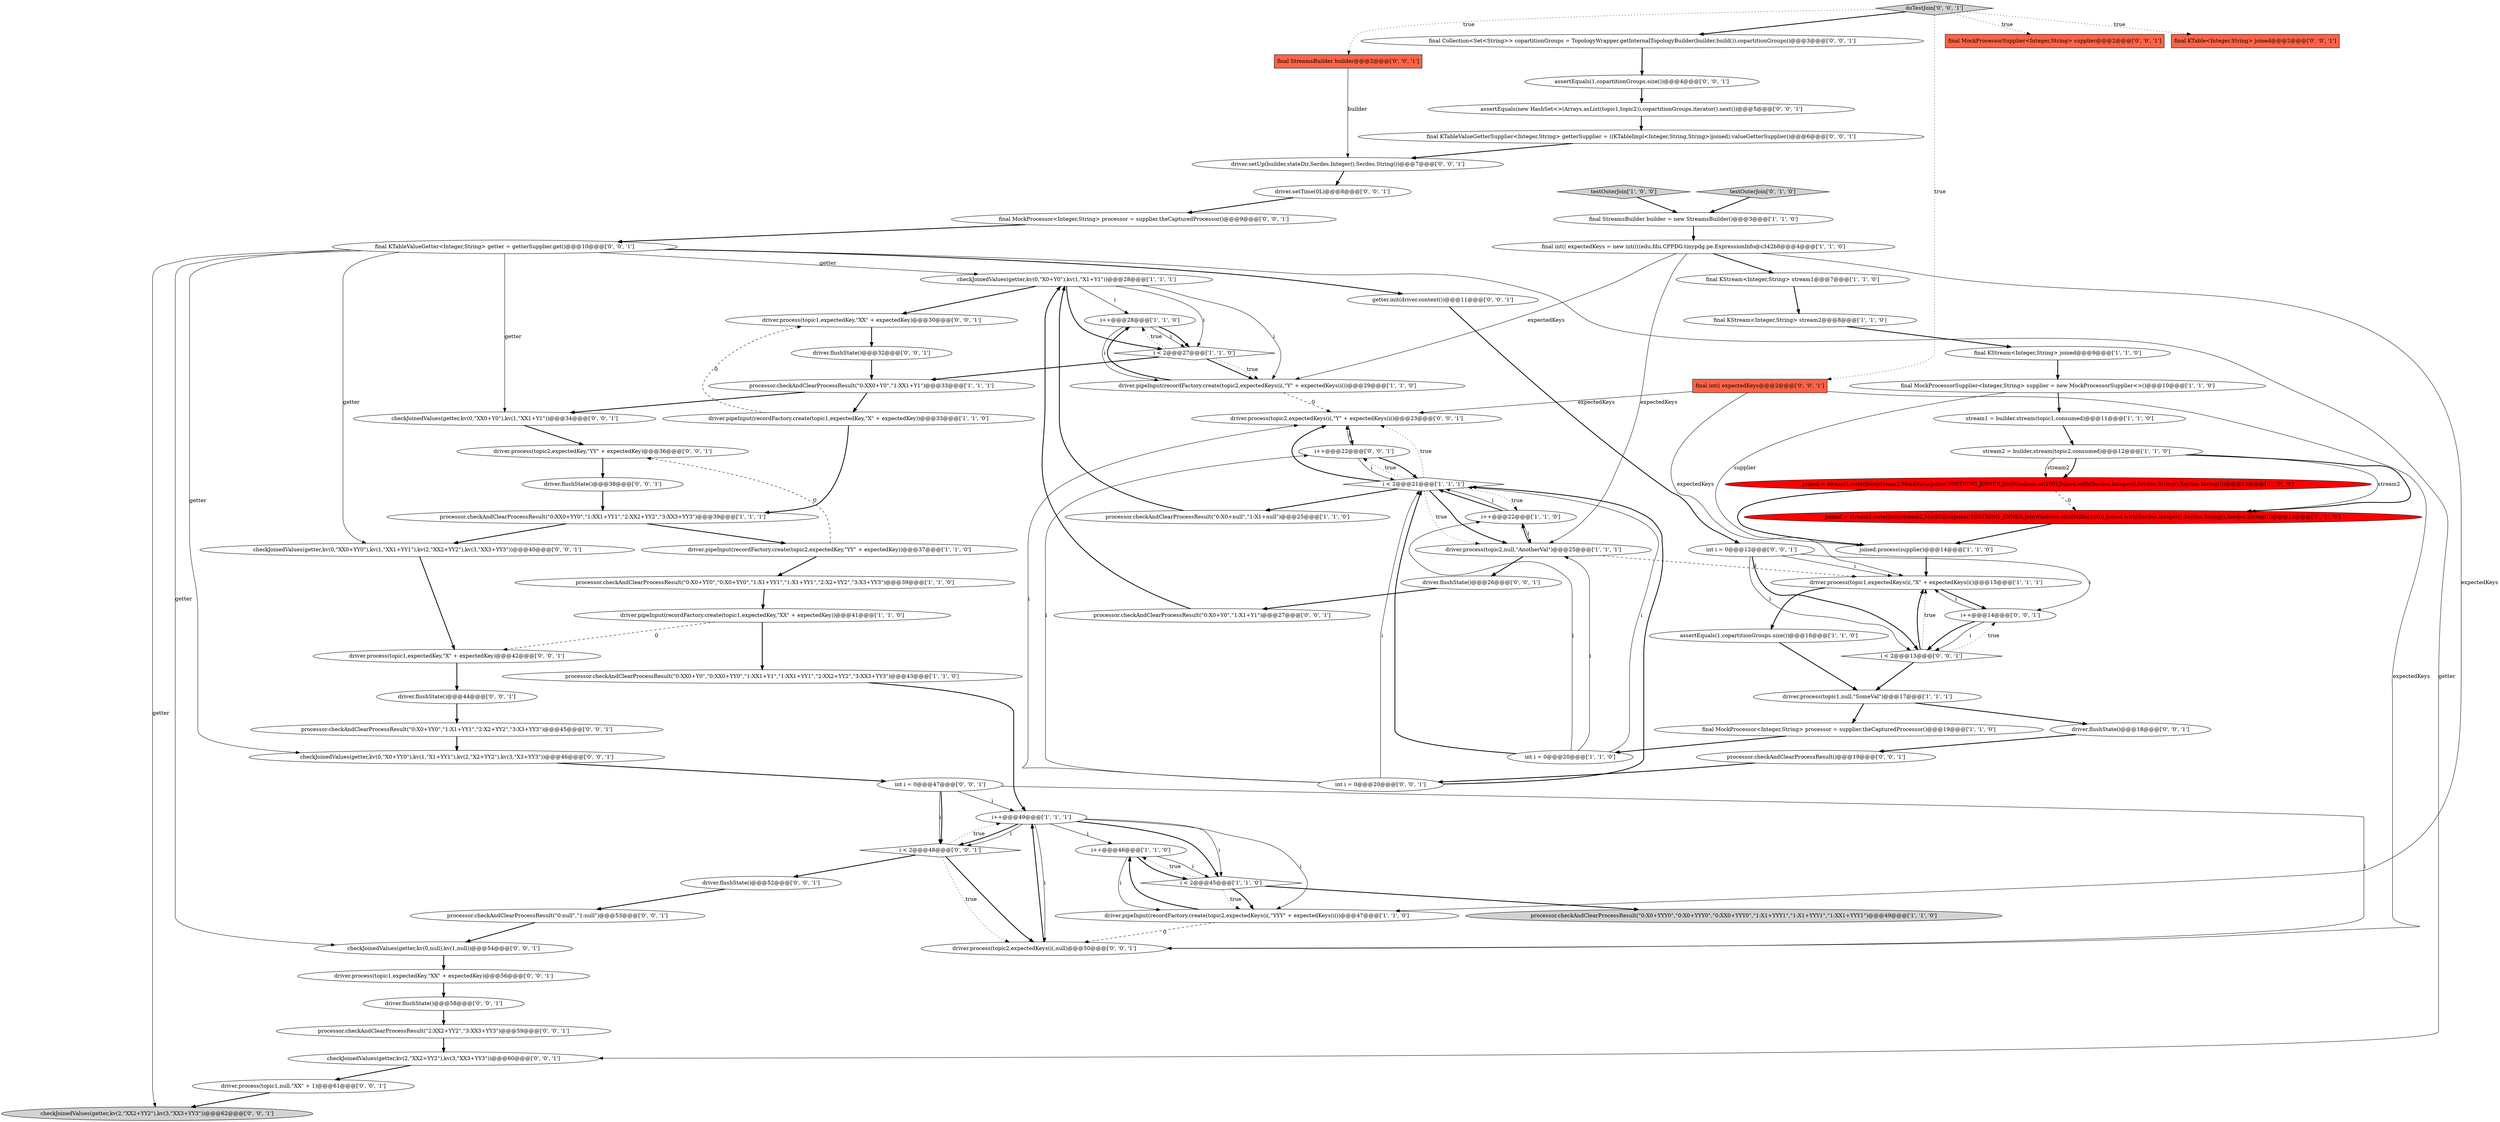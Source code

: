 digraph {
45 [style = filled, label = "driver.process(topic1,expectedKey,\"XX\" + expectedKey)@@@30@@@['0', '0', '1']", fillcolor = white, shape = ellipse image = "AAA0AAABBB3BBB"];
23 [style = filled, label = "i++@@@46@@@['1', '1', '0']", fillcolor = white, shape = ellipse image = "AAA0AAABBB1BBB"];
37 [style = filled, label = "testOuterJoin['0', '1', '0']", fillcolor = lightgray, shape = diamond image = "AAA0AAABBB2BBB"];
25 [style = filled, label = "final int(( expectedKeys = new int((((edu.fdu.CPPDG.tinypdg.pe.ExpressionInfo@c342b8@@@4@@@['1', '1', '0']", fillcolor = white, shape = ellipse image = "AAA0AAABBB1BBB"];
29 [style = filled, label = "i++@@@28@@@['1', '1', '0']", fillcolor = white, shape = ellipse image = "AAA0AAABBB1BBB"];
60 [style = filled, label = "processor.checkAndClearProcessResult(\"0:X0+Y0\",\"1:X1+Y1\")@@@27@@@['0', '0', '1']", fillcolor = white, shape = ellipse image = "AAA0AAABBB3BBB"];
83 [style = filled, label = "processor.checkAndClearProcessResult()@@@19@@@['0', '0', '1']", fillcolor = white, shape = ellipse image = "AAA0AAABBB3BBB"];
50 [style = filled, label = "assertEquals(1,copartitionGroups.size())@@@4@@@['0', '0', '1']", fillcolor = white, shape = ellipse image = "AAA0AAABBB3BBB"];
26 [style = filled, label = "processor.checkAndClearProcessResult(\"0:XX0+Y0\",\"1:XX1+Y1\")@@@33@@@['1', '1', '1']", fillcolor = white, shape = ellipse image = "AAA0AAABBB1BBB"];
19 [style = filled, label = "processor.checkAndClearProcessResult(\"0:X0+null\",\"1:X1+null\")@@@25@@@['1', '1', '0']", fillcolor = white, shape = ellipse image = "AAA0AAABBB1BBB"];
56 [style = filled, label = "doTestJoin['0', '0', '1']", fillcolor = lightgray, shape = diamond image = "AAA0AAABBB3BBB"];
10 [style = filled, label = "processor.checkAndClearProcessResult(\"0:XX0+Y0\",\"0:XX0+YY0\",\"1:XX1+Y1\",\"1:XX1+YY1\",\"2:XX2+YY2\",\"3:XX3+YY3\")@@@43@@@['1', '1', '0']", fillcolor = white, shape = ellipse image = "AAA0AAABBB1BBB"];
67 [style = filled, label = "driver.process(topic2,expectedKeys(i(,null)@@@50@@@['0', '0', '1']", fillcolor = white, shape = ellipse image = "AAA0AAABBB3BBB"];
57 [style = filled, label = "driver.flushState()@@@58@@@['0', '0', '1']", fillcolor = white, shape = ellipse image = "AAA0AAABBB3BBB"];
20 [style = filled, label = "joined.process(supplier)@@@14@@@['1', '1', '0']", fillcolor = white, shape = ellipse image = "AAA0AAABBB1BBB"];
40 [style = filled, label = "driver.process(topic1,expectedKey,\"XX\" + expectedKey)@@@56@@@['0', '0', '1']", fillcolor = white, shape = ellipse image = "AAA0AAABBB3BBB"];
13 [style = filled, label = "checkJoinedValues(getter,kv(0,\"X0+Y0\"),kv(1,\"X1+Y1\"))@@@28@@@['1', '1', '1']", fillcolor = white, shape = ellipse image = "AAA0AAABBB1BBB"];
7 [style = filled, label = "final KStream<Integer,String> joined@@@9@@@['1', '1', '0']", fillcolor = white, shape = ellipse image = "AAA0AAABBB1BBB"];
48 [style = filled, label = "assertEquals(new HashSet<>(Arrays.asList(topic1,topic2)),copartitionGroups.iterator().next())@@@5@@@['0', '0', '1']", fillcolor = white, shape = ellipse image = "AAA0AAABBB3BBB"];
66 [style = filled, label = "processor.checkAndClearProcessResult(\"2:XX2+YY2\",\"3:XX3+YY3\")@@@59@@@['0', '0', '1']", fillcolor = white, shape = ellipse image = "AAA0AAABBB3BBB"];
80 [style = filled, label = "driver.flushState()@@@18@@@['0', '0', '1']", fillcolor = white, shape = ellipse image = "AAA0AAABBB3BBB"];
81 [style = filled, label = "i++@@@22@@@['0', '0', '1']", fillcolor = white, shape = ellipse image = "AAA0AAABBB3BBB"];
0 [style = filled, label = "processor.checkAndClearProcessResult(\"0:X0+YY0\",\"0:X0+YY0\",\"1:X1+YY1\",\"1:X1+YY1\",\"2:X2+YY2\",\"3:X3+YY3\")@@@39@@@['1', '1', '0']", fillcolor = white, shape = ellipse image = "AAA0AAABBB1BBB"];
73 [style = filled, label = "i++@@@14@@@['0', '0', '1']", fillcolor = white, shape = ellipse image = "AAA0AAABBB3BBB"];
54 [style = filled, label = "driver.process(topic2,expectedKeys(i(,\"Y\" + expectedKeys(i()@@@23@@@['0', '0', '1']", fillcolor = white, shape = ellipse image = "AAA0AAABBB3BBB"];
6 [style = filled, label = "driver.pipeInput(recordFactory.create(topic2,expectedKeys(i(,\"Y\" + expectedKeys(i())@@@29@@@['1', '1', '0']", fillcolor = white, shape = ellipse image = "AAA0AAABBB1BBB"];
55 [style = filled, label = "checkJoinedValues(getter,kv(2,\"XX2+YY2\"),kv(3,\"XX3+YY3\"))@@@62@@@['0', '0', '1']", fillcolor = lightgray, shape = ellipse image = "AAA0AAABBB3BBB"];
28 [style = filled, label = "processor.checkAndClearProcessResult(\"0:X0+YYY0\",\"0:X0+YYY0\",\"0:XX0+YYY0\",\"1:X1+YYY1\",\"1:X1+YYY1\",\"1:XX1+YYY1\")@@@49@@@['1', '1', '0']", fillcolor = lightgray, shape = ellipse image = "AAA0AAABBB1BBB"];
59 [style = filled, label = "final StreamsBuilder builder@@@2@@@['0', '0', '1']", fillcolor = tomato, shape = box image = "AAA0AAABBB3BBB"];
77 [style = filled, label = "int i = 0@@@47@@@['0', '0', '1']", fillcolor = white, shape = ellipse image = "AAA0AAABBB3BBB"];
78 [style = filled, label = "checkJoinedValues(getter,kv(0,null),kv(1,null))@@@54@@@['0', '0', '1']", fillcolor = white, shape = ellipse image = "AAA0AAABBB3BBB"];
22 [style = filled, label = "int i = 0@@@20@@@['1', '1', '0']", fillcolor = white, shape = ellipse image = "AAA0AAABBB1BBB"];
65 [style = filled, label = "int i = 0@@@12@@@['0', '0', '1']", fillcolor = white, shape = ellipse image = "AAA0AAABBB3BBB"];
75 [style = filled, label = "driver.process(topic1,null,\"XX\" + 1)@@@61@@@['0', '0', '1']", fillcolor = white, shape = ellipse image = "AAA0AAABBB3BBB"];
1 [style = filled, label = "testOuterJoin['1', '0', '0']", fillcolor = lightgray, shape = diamond image = "AAA0AAABBB1BBB"];
76 [style = filled, label = "i < 2@@@13@@@['0', '0', '1']", fillcolor = white, shape = diamond image = "AAA0AAABBB3BBB"];
8 [style = filled, label = "i < 2@@@27@@@['1', '1', '0']", fillcolor = white, shape = diamond image = "AAA0AAABBB1BBB"];
16 [style = filled, label = "final KStream<Integer,String> stream2@@@8@@@['1', '1', '0']", fillcolor = white, shape = ellipse image = "AAA0AAABBB1BBB"];
5 [style = filled, label = "driver.pipeInput(recordFactory.create(topic1,expectedKey,\"XX\" + expectedKey))@@@41@@@['1', '1', '0']", fillcolor = white, shape = ellipse image = "AAA0AAABBB1BBB"];
9 [style = filled, label = "processor.checkAndClearProcessResult(\"0:XX0+YY0\",\"1:XX1+YY1\",\"2:XX2+YY2\",\"3:XX3+YY3\")@@@39@@@['1', '1', '1']", fillcolor = white, shape = ellipse image = "AAA0AAABBB1BBB"];
18 [style = filled, label = "driver.process(topic1,expectedKeys(i(,\"X\" + expectedKeys(i()@@@15@@@['1', '1', '1']", fillcolor = white, shape = ellipse image = "AAA0AAABBB1BBB"];
27 [style = filled, label = "driver.pipeInput(recordFactory.create(topic2,expectedKey,\"YY\" + expectedKey))@@@37@@@['1', '1', '0']", fillcolor = white, shape = ellipse image = "AAA0AAABBB1BBB"];
31 [style = filled, label = "i < 2@@@21@@@['1', '1', '1']", fillcolor = white, shape = diamond image = "AAA0AAABBB1BBB"];
33 [style = filled, label = "driver.process(topic2,null,\"AnotherVal\")@@@25@@@['1', '1', '1']", fillcolor = white, shape = ellipse image = "AAA0AAABBB1BBB"];
62 [style = filled, label = "checkJoinedValues(getter,kv(0,\"XX0+YY0\"),kv(1,\"XX1+YY1\"),kv(2,\"XX2+YY2\"),kv(3,\"XX3+YY3\"))@@@40@@@['0', '0', '1']", fillcolor = white, shape = ellipse image = "AAA0AAABBB3BBB"];
70 [style = filled, label = "checkJoinedValues(getter,kv(0,\"X0+YY0\"),kv(1,\"X1+YY1\"),kv(2,\"X2+YY2\"),kv(3,\"X3+YY3\"))@@@46@@@['0', '0', '1']", fillcolor = white, shape = ellipse image = "AAA0AAABBB3BBB"];
36 [style = filled, label = "joined = stream1.outerJoin(stream2,MockValueJoiner.TOSTRING_JOINER,JoinWindows.of(ofMillis(100)),Joined.with(Serdes.Integer(),Serdes.String(),Serdes.String()))@@@13@@@['0', '1', '0']", fillcolor = red, shape = ellipse image = "AAA1AAABBB2BBB"];
72 [style = filled, label = "final Collection<Set<String>> copartitionGroups = TopologyWrapper.getInternalTopologyBuilder(builder.build()).copartitionGroups()@@@3@@@['0', '0', '1']", fillcolor = white, shape = ellipse image = "AAA0AAABBB3BBB"];
82 [style = filled, label = "final MockProcessor<Integer,String> processor = supplier.theCapturedProcessor()@@@9@@@['0', '0', '1']", fillcolor = white, shape = ellipse image = "AAA0AAABBB3BBB"];
39 [style = filled, label = "int i = 0@@@20@@@['0', '0', '1']", fillcolor = white, shape = ellipse image = "AAA0AAABBB3BBB"];
34 [style = filled, label = "driver.pipeInput(recordFactory.create(topic2,expectedKeys(i(,\"YYY\" + expectedKeys(i())@@@47@@@['1', '1', '0']", fillcolor = white, shape = ellipse image = "AAA0AAABBB1BBB"];
64 [style = filled, label = "i < 2@@@48@@@['0', '0', '1']", fillcolor = white, shape = diamond image = "AAA0AAABBB3BBB"];
38 [style = filled, label = "final MockProcessorSupplier<Integer,String> supplier@@@2@@@['0', '0', '1']", fillcolor = tomato, shape = box image = "AAA0AAABBB3BBB"];
15 [style = filled, label = "final MockProcessorSupplier<Integer,String> supplier = new MockProcessorSupplier<>()@@@10@@@['1', '1', '0']", fillcolor = white, shape = ellipse image = "AAA0AAABBB1BBB"];
41 [style = filled, label = "final KTableValueGetter<Integer,String> getter = getterSupplier.get()@@@10@@@['0', '0', '1']", fillcolor = white, shape = ellipse image = "AAA0AAABBB3BBB"];
21 [style = filled, label = "i < 2@@@45@@@['1', '1', '0']", fillcolor = white, shape = diamond image = "AAA0AAABBB1BBB"];
69 [style = filled, label = "checkJoinedValues(getter,kv(0,\"XX0+Y0\"),kv(1,\"XX1+Y1\"))@@@34@@@['0', '0', '1']", fillcolor = white, shape = ellipse image = "AAA0AAABBB3BBB"];
44 [style = filled, label = "driver.flushState()@@@26@@@['0', '0', '1']", fillcolor = white, shape = ellipse image = "AAA0AAABBB3BBB"];
17 [style = filled, label = "i++@@@22@@@['1', '1', '0']", fillcolor = white, shape = ellipse image = "AAA0AAABBB1BBB"];
68 [style = filled, label = "final KTable<Integer,String> joined@@@2@@@['0', '0', '1']", fillcolor = tomato, shape = box image = "AAA0AAABBB3BBB"];
71 [style = filled, label = "checkJoinedValues(getter,kv(2,\"XX2+YY2\"),kv(3,\"XX3+YY3\"))@@@60@@@['0', '0', '1']", fillcolor = white, shape = ellipse image = "AAA0AAABBB3BBB"];
2 [style = filled, label = "final KStream<Integer,String> stream1@@@7@@@['1', '1', '0']", fillcolor = white, shape = ellipse image = "AAA0AAABBB1BBB"];
43 [style = filled, label = "getter.init(driver.context())@@@11@@@['0', '0', '1']", fillcolor = white, shape = ellipse image = "AAA0AAABBB3BBB"];
74 [style = filled, label = "driver.flushState()@@@44@@@['0', '0', '1']", fillcolor = white, shape = ellipse image = "AAA0AAABBB3BBB"];
79 [style = filled, label = "final KTableValueGetterSupplier<Integer,String> getterSupplier = ((KTableImpl<Integer,String,String>)joined).valueGetterSupplier()@@@6@@@['0', '0', '1']", fillcolor = white, shape = ellipse image = "AAA0AAABBB3BBB"];
35 [style = filled, label = "driver.pipeInput(recordFactory.create(topic1,expectedKey,\"X\" + expectedKey))@@@33@@@['1', '1', '0']", fillcolor = white, shape = ellipse image = "AAA0AAABBB1BBB"];
12 [style = filled, label = "stream2 = builder.stream(topic2,consumed)@@@12@@@['1', '1', '0']", fillcolor = white, shape = ellipse image = "AAA0AAABBB1BBB"];
32 [style = filled, label = "driver.process(topic1,null,\"SomeVal\")@@@17@@@['1', '1', '1']", fillcolor = white, shape = ellipse image = "AAA0AAABBB1BBB"];
46 [style = filled, label = "processor.checkAndClearProcessResult(\"0:X0+YY0\",\"1:X1+YY1\",\"2:X2+YY2\",\"3:X3+YY3\")@@@45@@@['0', '0', '1']", fillcolor = white, shape = ellipse image = "AAA0AAABBB3BBB"];
49 [style = filled, label = "driver.setTime(0L)@@@8@@@['0', '0', '1']", fillcolor = white, shape = ellipse image = "AAA0AAABBB3BBB"];
51 [style = filled, label = "driver.process(topic1,expectedKey,\"X\" + expectedKey)@@@42@@@['0', '0', '1']", fillcolor = white, shape = ellipse image = "AAA0AAABBB3BBB"];
52 [style = filled, label = "driver.process(topic2,expectedKey,\"YY\" + expectedKey)@@@36@@@['0', '0', '1']", fillcolor = white, shape = ellipse image = "AAA0AAABBB3BBB"];
42 [style = filled, label = "driver.setUp(builder,stateDir,Serdes.Integer(),Serdes.String())@@@7@@@['0', '0', '1']", fillcolor = white, shape = ellipse image = "AAA0AAABBB3BBB"];
53 [style = filled, label = "driver.flushState()@@@52@@@['0', '0', '1']", fillcolor = white, shape = ellipse image = "AAA0AAABBB3BBB"];
14 [style = filled, label = "joined = stream1.outerJoin(stream2,MockValueJoiner.TOSTRING_JOINER,JoinWindows.of(100),Joined.with(Serdes.Integer(),Serdes.String(),Serdes.String()))@@@13@@@['1', '0', '0']", fillcolor = red, shape = ellipse image = "AAA1AAABBB1BBB"];
61 [style = filled, label = "driver.flushState()@@@32@@@['0', '0', '1']", fillcolor = white, shape = ellipse image = "AAA0AAABBB3BBB"];
30 [style = filled, label = "stream1 = builder.stream(topic1,consumed)@@@11@@@['1', '1', '0']", fillcolor = white, shape = ellipse image = "AAA0AAABBB1BBB"];
47 [style = filled, label = "final int(( expectedKeys@@@2@@@['0', '0', '1']", fillcolor = tomato, shape = box image = "AAA0AAABBB3BBB"];
58 [style = filled, label = "processor.checkAndClearProcessResult(\"0:null\",\"1:null\")@@@53@@@['0', '0', '1']", fillcolor = white, shape = ellipse image = "AAA0AAABBB3BBB"];
24 [style = filled, label = "final StreamsBuilder builder = new StreamsBuilder()@@@3@@@['1', '1', '0']", fillcolor = white, shape = ellipse image = "AAA0AAABBB1BBB"];
11 [style = filled, label = "i++@@@49@@@['1', '1', '1']", fillcolor = white, shape = ellipse image = "AAA0AAABBB1BBB"];
3 [style = filled, label = "final MockProcessor<Integer,String> processor = supplier.theCapturedProcessor()@@@19@@@['1', '1', '0']", fillcolor = white, shape = ellipse image = "AAA0AAABBB1BBB"];
4 [style = filled, label = "assertEquals(1,copartitionGroups.size())@@@16@@@['1', '1', '0']", fillcolor = white, shape = ellipse image = "AAA0AAABBB1BBB"];
63 [style = filled, label = "driver.flushState()@@@38@@@['0', '0', '1']", fillcolor = white, shape = ellipse image = "AAA0AAABBB3BBB"];
41->70 [style = solid, label="getter"];
51->74 [style = bold, label=""];
83->39 [style = bold, label=""];
77->64 [style = solid, label="i"];
11->64 [style = bold, label=""];
16->7 [style = bold, label=""];
12->36 [style = solid, label="stream2"];
53->58 [style = bold, label=""];
64->53 [style = bold, label=""];
8->6 [style = bold, label=""];
11->34 [style = solid, label="i"];
36->20 [style = bold, label=""];
6->29 [style = bold, label=""];
21->28 [style = bold, label=""];
56->72 [style = bold, label=""];
82->41 [style = bold, label=""];
45->61 [style = bold, label=""];
39->81 [style = solid, label="i"];
39->31 [style = bold, label=""];
41->69 [style = solid, label="getter"];
21->23 [style = dotted, label="true"];
26->35 [style = bold, label=""];
80->83 [style = bold, label=""];
13->29 [style = solid, label="i"];
13->45 [style = bold, label=""];
23->21 [style = solid, label="i"];
47->18 [style = solid, label="expectedKeys"];
81->31 [style = bold, label=""];
47->67 [style = solid, label="expectedKeys"];
73->76 [style = bold, label=""];
32->3 [style = bold, label=""];
33->44 [style = bold, label=""];
39->31 [style = solid, label="i"];
14->20 [style = bold, label=""];
23->34 [style = solid, label="i"];
10->11 [style = bold, label=""];
2->16 [style = bold, label=""];
77->67 [style = solid, label="i"];
5->10 [style = bold, label=""];
77->64 [style = bold, label=""];
41->13 [style = solid, label="getter"];
61->26 [style = bold, label=""];
15->20 [style = solid, label="supplier"];
27->0 [style = bold, label=""];
5->51 [style = dashed, label="0"];
64->11 [style = dotted, label="true"];
65->76 [style = bold, label=""];
11->67 [style = solid, label="i"];
76->32 [style = bold, label=""];
54->81 [style = bold, label=""];
29->8 [style = solid, label="i"];
39->54 [style = solid, label="i"];
49->82 [style = bold, label=""];
56->38 [style = dotted, label="true"];
78->40 [style = bold, label=""];
56->47 [style = dotted, label="true"];
60->13 [style = bold, label=""];
31->33 [style = dotted, label="true"];
71->75 [style = bold, label=""];
73->76 [style = solid, label="i"];
25->2 [style = bold, label=""];
72->50 [style = bold, label=""];
32->80 [style = bold, label=""];
20->18 [style = bold, label=""];
65->18 [style = solid, label="i"];
18->4 [style = bold, label=""];
19->13 [style = bold, label=""];
31->33 [style = bold, label=""];
17->33 [style = solid, label="i"];
31->17 [style = dotted, label="true"];
12->14 [style = bold, label=""];
66->71 [style = bold, label=""];
77->11 [style = solid, label="i"];
41->78 [style = solid, label="getter"];
8->29 [style = dotted, label="true"];
25->34 [style = solid, label="expectedKeys"];
67->11 [style = bold, label=""];
58->78 [style = bold, label=""];
31->81 [style = dotted, label="true"];
41->43 [style = bold, label=""];
18->73 [style = bold, label=""];
52->63 [style = bold, label=""];
11->21 [style = solid, label="i"];
13->6 [style = solid, label="i"];
75->55 [style = bold, label=""];
22->33 [style = solid, label="i"];
22->31 [style = solid, label="i"];
37->24 [style = bold, label=""];
41->55 [style = solid, label="getter"];
11->64 [style = solid, label="i"];
62->51 [style = bold, label=""];
31->54 [style = dotted, label="true"];
64->67 [style = dotted, label="true"];
35->9 [style = bold, label=""];
57->66 [style = bold, label=""];
56->68 [style = dotted, label="true"];
76->73 [style = dotted, label="true"];
11->21 [style = bold, label=""];
21->34 [style = bold, label=""];
73->18 [style = solid, label="i"];
12->36 [style = bold, label=""];
76->18 [style = bold, label=""];
81->54 [style = solid, label="i"];
25->33 [style = solid, label="expectedKeys"];
50->48 [style = bold, label=""];
76->18 [style = dotted, label="true"];
11->23 [style = solid, label="i"];
81->31 [style = solid, label="i"];
35->45 [style = dashed, label="0"];
46->70 [style = bold, label=""];
9->27 [style = bold, label=""];
74->46 [style = bold, label=""];
30->12 [style = bold, label=""];
8->6 [style = dotted, label="true"];
24->25 [style = bold, label=""];
43->65 [style = bold, label=""];
41->62 [style = solid, label="getter"];
7->15 [style = bold, label=""];
34->23 [style = bold, label=""];
64->67 [style = bold, label=""];
12->14 [style = solid, label="stream2"];
47->54 [style = solid, label="expectedKeys"];
26->69 [style = bold, label=""];
31->19 [style = bold, label=""];
31->54 [style = bold, label=""];
41->71 [style = solid, label="getter"];
0->5 [style = bold, label=""];
33->17 [style = bold, label=""];
22->17 [style = solid, label="i"];
33->18 [style = dashed, label="0"];
6->54 [style = dashed, label="0"];
29->8 [style = bold, label=""];
63->9 [style = bold, label=""];
44->60 [style = bold, label=""];
17->31 [style = bold, label=""];
22->31 [style = bold, label=""];
70->77 [style = bold, label=""];
21->34 [style = dotted, label="true"];
9->62 [style = bold, label=""];
15->30 [style = bold, label=""];
79->42 [style = bold, label=""];
14->36 [style = dashed, label="0"];
65->76 [style = solid, label="i"];
3->22 [style = bold, label=""];
40->57 [style = bold, label=""];
65->73 [style = solid, label="i"];
29->6 [style = solid, label="i"];
17->31 [style = solid, label="i"];
23->21 [style = bold, label=""];
13->8 [style = solid, label="i"];
1->24 [style = bold, label=""];
56->59 [style = dotted, label="true"];
34->67 [style = dashed, label="0"];
59->42 [style = solid, label="builder"];
42->49 [style = bold, label=""];
27->52 [style = dashed, label="0"];
25->6 [style = solid, label="expectedKeys"];
69->52 [style = bold, label=""];
13->8 [style = bold, label=""];
48->79 [style = bold, label=""];
4->32 [style = bold, label=""];
8->26 [style = bold, label=""];
}
